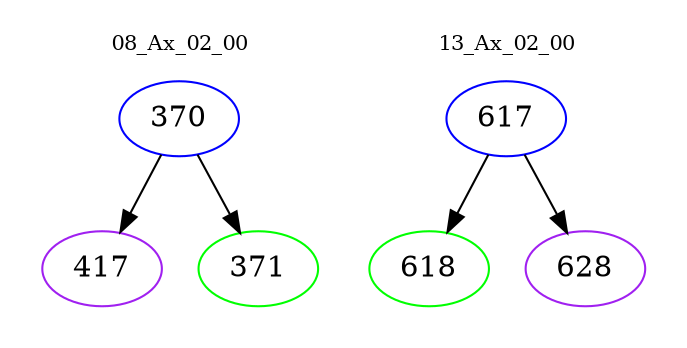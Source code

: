 digraph{
subgraph cluster_0 {
color = white
label = "08_Ax_02_00";
fontsize=10;
T0_370 [label="370", color="blue"]
T0_370 -> T0_417 [color="black"]
T0_417 [label="417", color="purple"]
T0_370 -> T0_371 [color="black"]
T0_371 [label="371", color="green"]
}
subgraph cluster_1 {
color = white
label = "13_Ax_02_00";
fontsize=10;
T1_617 [label="617", color="blue"]
T1_617 -> T1_618 [color="black"]
T1_618 [label="618", color="green"]
T1_617 -> T1_628 [color="black"]
T1_628 [label="628", color="purple"]
}
}
